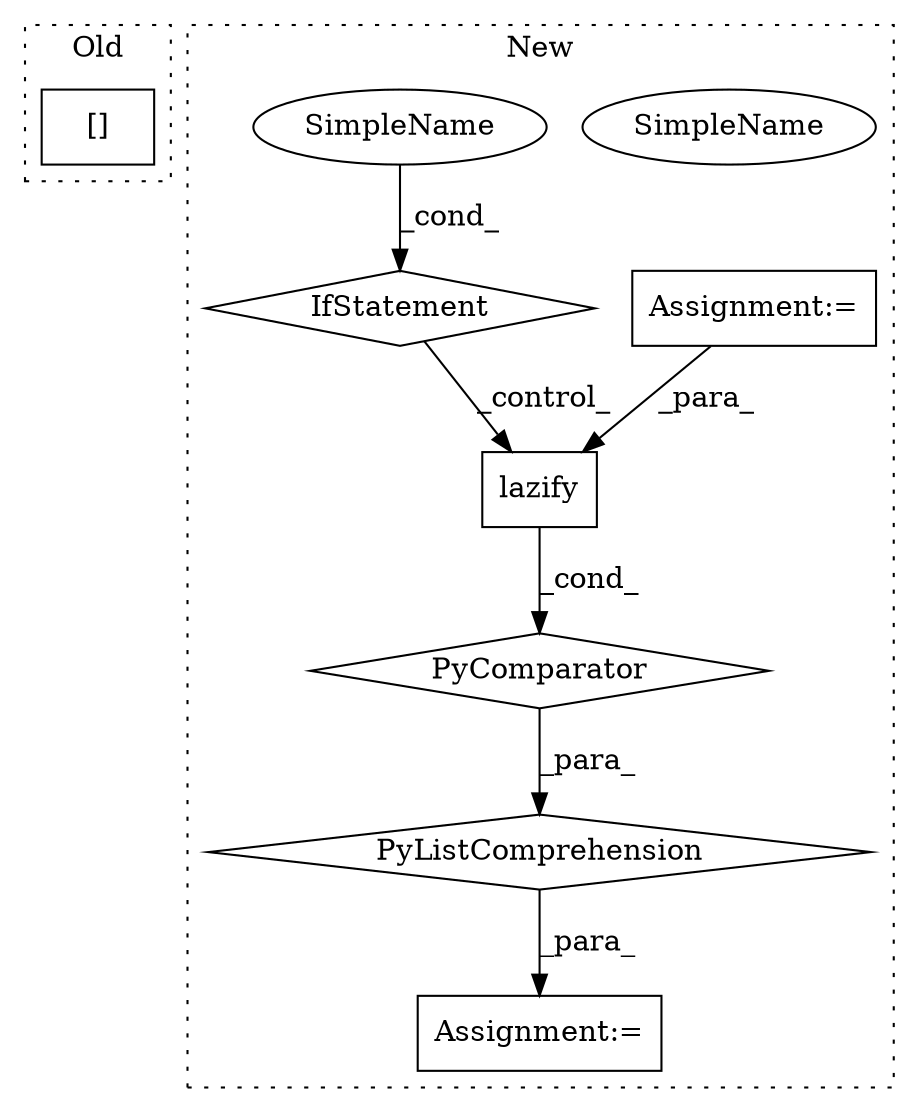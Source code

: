 digraph G {
subgraph cluster0 {
1 [label="[]" a="2" s="6130,6140" l="9,1" shape="box"];
label = "Old";
style="dotted";
}
subgraph cluster1 {
2 [label="lazify" a="32" s="2565,2585" l="7,1" shape="box"];
3 [label="Assignment:=" a="7" s="2644" l="40" shape="box"];
4 [label="IfStatement" a="25" s="2644" l="40" shape="diamond"];
5 [label="SimpleName" a="42" s="2679" l="5" shape="ellipse"];
6 [label="PyListComprehension" a="109" s="2565" l="127" shape="diamond"];
7 [label="PyComparator" a="113" s="2644" l="40" shape="diamond"];
8 [label="Assignment:=" a="7" s="2526" l="1" shape="box"];
9 [label="SimpleName" a="42" s="2679" l="5" shape="ellipse"];
label = "New";
style="dotted";
}
2 -> 7 [label="_cond_"];
3 -> 2 [label="_para_"];
4 -> 2 [label="_control_"];
6 -> 8 [label="_para_"];
7 -> 6 [label="_para_"];
9 -> 4 [label="_cond_"];
}